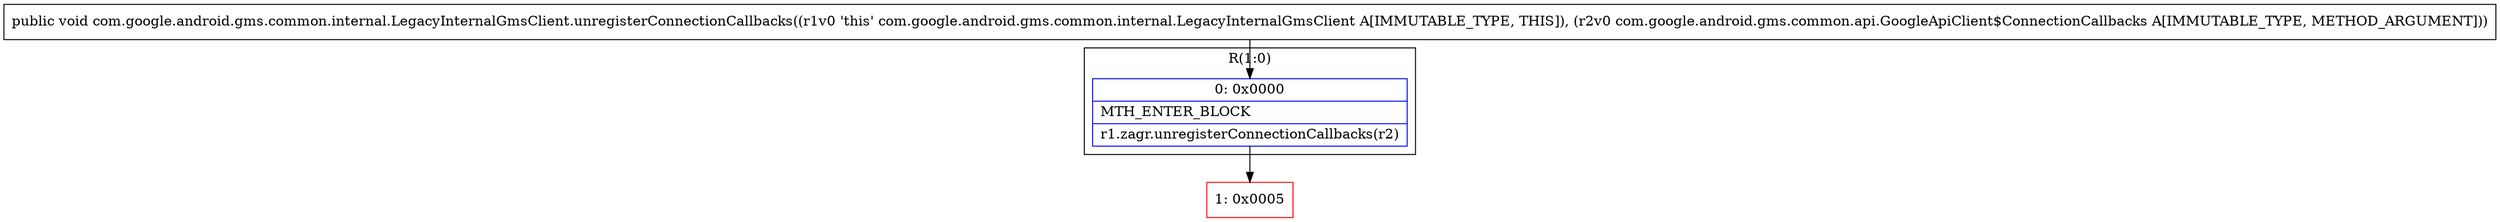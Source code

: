 digraph "CFG forcom.google.android.gms.common.internal.LegacyInternalGmsClient.unregisterConnectionCallbacks(Lcom\/google\/android\/gms\/common\/api\/GoogleApiClient$ConnectionCallbacks;)V" {
subgraph cluster_Region_2093617060 {
label = "R(1:0)";
node [shape=record,color=blue];
Node_0 [shape=record,label="{0\:\ 0x0000|MTH_ENTER_BLOCK\l|r1.zagr.unregisterConnectionCallbacks(r2)\l}"];
}
Node_1 [shape=record,color=red,label="{1\:\ 0x0005}"];
MethodNode[shape=record,label="{public void com.google.android.gms.common.internal.LegacyInternalGmsClient.unregisterConnectionCallbacks((r1v0 'this' com.google.android.gms.common.internal.LegacyInternalGmsClient A[IMMUTABLE_TYPE, THIS]), (r2v0 com.google.android.gms.common.api.GoogleApiClient$ConnectionCallbacks A[IMMUTABLE_TYPE, METHOD_ARGUMENT])) }"];
MethodNode -> Node_0;
Node_0 -> Node_1;
}

